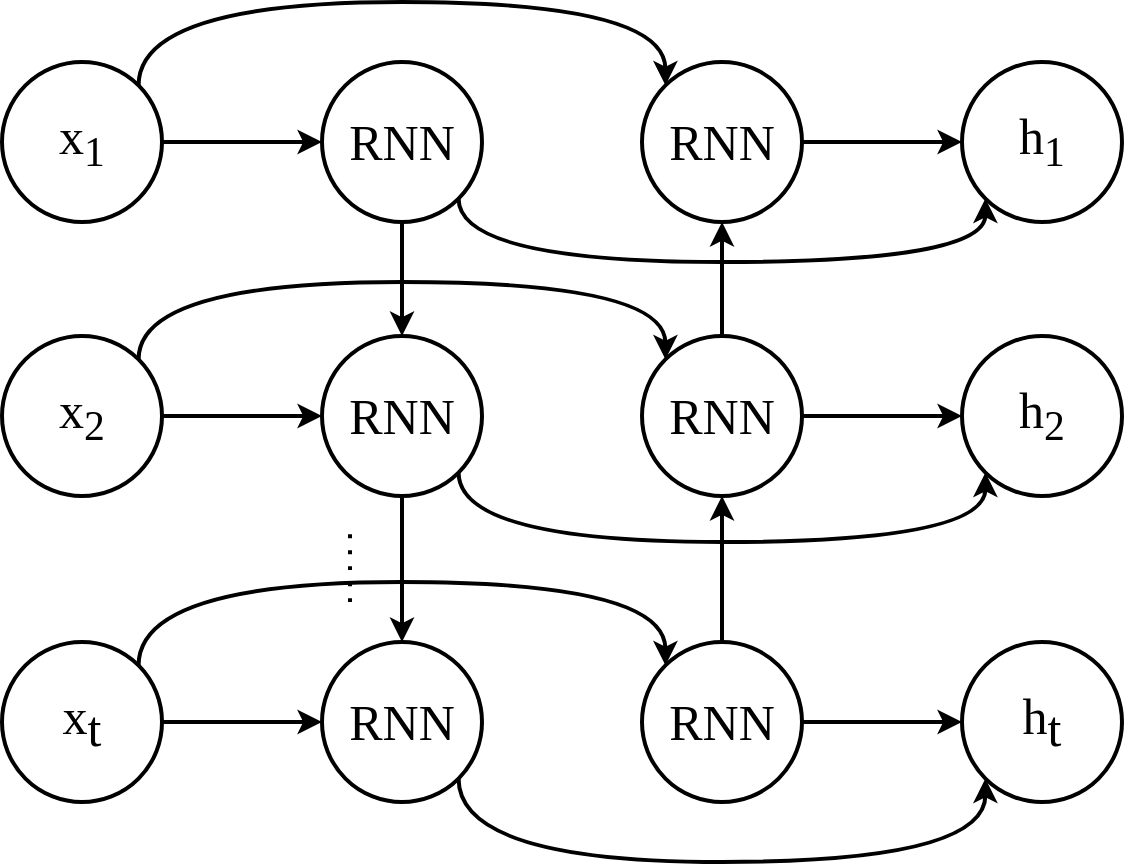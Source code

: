 <mxfile scale="10" border="0">
    <diagram id="jXSr1_TP0lntF0pmlJ-g" name="第 1 页">
        <mxGraphModel dx="1050" dy="613" grid="1" gridSize="10" guides="1" tooltips="1" connect="1" arrows="1" fold="1" page="1" pageScale="1" pageWidth="827" pageHeight="1169" math="0" shadow="0">
            <root>
                <mxCell id="0"/>
                <mxCell id="1" parent="0"/>
                <mxCell id="13" value="" style="edgeStyle=none;html=1;fontSize=25;fontFamily=Times New Roman;strokeWidth=2;" parent="1" source="14" target="16" edge="1">
                    <mxGeometry relative="1" as="geometry"/>
                </mxCell>
                <mxCell id="57" style="edgeStyle=orthogonalEdgeStyle;curved=1;html=1;exitX=1;exitY=0;exitDx=0;exitDy=0;entryX=0;entryY=0;entryDx=0;entryDy=0;strokeWidth=2;" parent="1" source="14" target="44" edge="1">
                    <mxGeometry relative="1" as="geometry">
                        <Array as="points">
                            <mxPoint x="188" y="280"/>
                            <mxPoint x="452" y="280"/>
                        </Array>
                    </mxGeometry>
                </mxCell>
                <mxCell id="14" value="x&lt;span style=&quot;font-size: 25px&quot;&gt;&lt;sub&gt;1&lt;/sub&gt;&lt;/span&gt;" style="ellipse;whiteSpace=wrap;html=1;aspect=fixed;fontSize=25;fontFamily=Times New Roman;strokeWidth=2;" parent="1" vertex="1">
                    <mxGeometry x="120" y="310" width="80" height="80" as="geometry"/>
                </mxCell>
                <mxCell id="34" style="edgeStyle=orthogonalEdgeStyle;curved=1;html=1;exitX=0.5;exitY=1;exitDx=0;exitDy=0;entryX=0.5;entryY=0;entryDx=0;entryDy=0;fontFamily=Times New Roman;fontSize=28;elbow=vertical;strokeWidth=2;" parent="1" source="16" target="22" edge="1">
                    <mxGeometry relative="1" as="geometry"/>
                </mxCell>
                <mxCell id="58" style="edgeStyle=orthogonalEdgeStyle;curved=1;html=1;exitX=1;exitY=1;exitDx=0;exitDy=0;entryX=0;entryY=1;entryDx=0;entryDy=0;strokeWidth=2;" parent="1" source="16" target="17" edge="1">
                    <mxGeometry relative="1" as="geometry">
                        <Array as="points">
                            <mxPoint x="348" y="410"/>
                            <mxPoint x="612" y="410"/>
                        </Array>
                    </mxGeometry>
                </mxCell>
                <mxCell id="16" value="RNN" style="ellipse;whiteSpace=wrap;html=1;aspect=fixed;fontSize=25;fontFamily=Times New Roman;strokeWidth=2;" parent="1" vertex="1">
                    <mxGeometry x="280" y="310" width="80" height="80" as="geometry"/>
                </mxCell>
                <mxCell id="17" value="h&lt;span style=&quot;font-size: 25px&quot;&gt;&lt;sub&gt;1&lt;/sub&gt;&lt;/span&gt;" style="ellipse;whiteSpace=wrap;html=1;aspect=fixed;fontSize=25;fontFamily=Times New Roman;strokeWidth=2;" parent="1" vertex="1">
                    <mxGeometry x="600" y="310" width="80" height="80" as="geometry"/>
                </mxCell>
                <mxCell id="19" value="" style="edgeStyle=none;html=1;fontSize=25;fontFamily=Times New Roman;strokeWidth=2;" parent="1" source="20" target="22" edge="1">
                    <mxGeometry relative="1" as="geometry"/>
                </mxCell>
                <mxCell id="56" style="edgeStyle=orthogonalEdgeStyle;curved=1;html=1;exitX=1;exitY=0;exitDx=0;exitDy=0;entryX=0;entryY=0;entryDx=0;entryDy=0;strokeWidth=2;" parent="1" source="20" target="46" edge="1">
                    <mxGeometry relative="1" as="geometry">
                        <Array as="points">
                            <mxPoint x="188" y="420"/>
                            <mxPoint x="452" y="420"/>
                        </Array>
                    </mxGeometry>
                </mxCell>
                <mxCell id="20" value="x&lt;span style=&quot;font-size: 25px&quot;&gt;&lt;sub&gt;2&lt;/sub&gt;&lt;/span&gt;" style="ellipse;whiteSpace=wrap;html=1;aspect=fixed;fontSize=25;fontFamily=Times New Roman;strokeWidth=2;" parent="1" vertex="1">
                    <mxGeometry x="120" y="447" width="80" height="80" as="geometry"/>
                </mxCell>
                <mxCell id="35" style="edgeStyle=orthogonalEdgeStyle;curved=1;html=1;exitX=0.5;exitY=1;exitDx=0;exitDy=0;entryX=0.5;entryY=0;entryDx=0;entryDy=0;fontFamily=Times New Roman;fontSize=28;elbow=vertical;strokeWidth=2;" parent="1" source="22" target="27" edge="1">
                    <mxGeometry relative="1" as="geometry"/>
                </mxCell>
                <mxCell id="59" style="edgeStyle=orthogonalEdgeStyle;curved=1;html=1;exitX=1;exitY=1;exitDx=0;exitDy=0;entryX=0;entryY=1;entryDx=0;entryDy=0;strokeWidth=2;" parent="1" source="22" target="23" edge="1">
                    <mxGeometry relative="1" as="geometry">
                        <Array as="points">
                            <mxPoint x="348" y="550"/>
                            <mxPoint x="612" y="550"/>
                        </Array>
                    </mxGeometry>
                </mxCell>
                <mxCell id="22" value="RNN" style="ellipse;whiteSpace=wrap;html=1;aspect=fixed;fontSize=25;fontFamily=Times New Roman;strokeWidth=2;" parent="1" vertex="1">
                    <mxGeometry x="280" y="447" width="80" height="80" as="geometry"/>
                </mxCell>
                <mxCell id="23" value="h&lt;span style=&quot;font-size: 25px&quot;&gt;&lt;sub&gt;2&lt;/sub&gt;&lt;/span&gt;" style="ellipse;whiteSpace=wrap;html=1;aspect=fixed;fontSize=25;fontFamily=Times New Roman;strokeWidth=2;" parent="1" vertex="1">
                    <mxGeometry x="600" y="447" width="80" height="80" as="geometry"/>
                </mxCell>
                <mxCell id="24" value="" style="edgeStyle=none;html=1;fontSize=25;fontFamily=Times New Roman;strokeWidth=2;" parent="1" source="25" target="27" edge="1">
                    <mxGeometry relative="1" as="geometry"/>
                </mxCell>
                <mxCell id="54" style="edgeStyle=orthogonalEdgeStyle;html=1;exitX=1;exitY=0;exitDx=0;exitDy=0;entryX=0;entryY=0;entryDx=0;entryDy=0;curved=1;strokeWidth=2;" parent="1" source="25" target="47" edge="1">
                    <mxGeometry relative="1" as="geometry">
                        <Array as="points">
                            <mxPoint x="188" y="570"/>
                            <mxPoint x="452" y="570"/>
                        </Array>
                    </mxGeometry>
                </mxCell>
                <mxCell id="25" value="x&lt;sub style=&quot;font-size: 25px;&quot;&gt;t&lt;/sub&gt;" style="ellipse;whiteSpace=wrap;html=1;aspect=fixed;fontSize=25;fontFamily=Times New Roman;strokeWidth=2;" parent="1" vertex="1">
                    <mxGeometry x="120" y="600" width="80" height="80" as="geometry"/>
                </mxCell>
                <mxCell id="60" style="edgeStyle=orthogonalEdgeStyle;curved=1;html=1;exitX=1;exitY=1;exitDx=0;exitDy=0;entryX=0;entryY=1;entryDx=0;entryDy=0;strokeWidth=2;" parent="1" source="27" target="28" edge="1">
                    <mxGeometry relative="1" as="geometry">
                        <Array as="points">
                            <mxPoint x="348" y="710"/>
                            <mxPoint x="612" y="710"/>
                        </Array>
                    </mxGeometry>
                </mxCell>
                <mxCell id="27" value="RNN" style="ellipse;whiteSpace=wrap;html=1;aspect=fixed;fontSize=25;fontFamily=Times New Roman;strokeWidth=2;" parent="1" vertex="1">
                    <mxGeometry x="280" y="600" width="80" height="80" as="geometry"/>
                </mxCell>
                <mxCell id="28" value="h&lt;sub style=&quot;font-size: 25px&quot;&gt;t&lt;/sub&gt;" style="ellipse;whiteSpace=wrap;html=1;aspect=fixed;fontSize=25;fontFamily=Times New Roman;strokeWidth=2;" parent="1" vertex="1">
                    <mxGeometry x="600" y="600" width="80" height="80" as="geometry"/>
                </mxCell>
                <mxCell id="36" value="" style="endArrow=none;dashed=1;html=1;dashPattern=1 3;strokeWidth=2;fontFamily=Times New Roman;fontSize=28;curved=1;elbow=vertical;" parent="1" edge="1">
                    <mxGeometry width="50" height="50" relative="1" as="geometry">
                        <mxPoint x="294" y="580" as="sourcePoint"/>
                        <mxPoint x="294" y="540" as="targetPoint"/>
                    </mxGeometry>
                </mxCell>
                <mxCell id="51" style="edgeStyle=none;html=1;exitX=1;exitY=0.5;exitDx=0;exitDy=0;entryX=0;entryY=0.5;entryDx=0;entryDy=0;strokeWidth=2;" parent="1" source="44" target="17" edge="1">
                    <mxGeometry relative="1" as="geometry"/>
                </mxCell>
                <mxCell id="44" value="RNN" style="ellipse;whiteSpace=wrap;html=1;aspect=fixed;fontSize=25;fontFamily=Times New Roman;strokeWidth=2;" parent="1" vertex="1">
                    <mxGeometry x="440" y="310" width="80" height="80" as="geometry"/>
                </mxCell>
                <mxCell id="50" style="edgeStyle=none;html=1;exitX=0.5;exitY=0;exitDx=0;exitDy=0;entryX=0.5;entryY=1;entryDx=0;entryDy=0;strokeWidth=2;" parent="1" source="46" target="44" edge="1">
                    <mxGeometry relative="1" as="geometry"/>
                </mxCell>
                <mxCell id="52" style="edgeStyle=none;html=1;exitX=1;exitY=0.5;exitDx=0;exitDy=0;entryX=0;entryY=0.5;entryDx=0;entryDy=0;strokeWidth=2;" parent="1" source="46" target="23" edge="1">
                    <mxGeometry relative="1" as="geometry"/>
                </mxCell>
                <mxCell id="46" value="RNN" style="ellipse;whiteSpace=wrap;html=1;aspect=fixed;fontSize=25;fontFamily=Times New Roman;strokeWidth=2;" parent="1" vertex="1">
                    <mxGeometry x="440" y="447" width="80" height="80" as="geometry"/>
                </mxCell>
                <mxCell id="49" style="edgeStyle=none;html=1;exitX=0.5;exitY=0;exitDx=0;exitDy=0;entryX=0.5;entryY=1;entryDx=0;entryDy=0;strokeWidth=2;" parent="1" source="47" target="46" edge="1">
                    <mxGeometry relative="1" as="geometry"/>
                </mxCell>
                <mxCell id="53" style="edgeStyle=none;html=1;exitX=1;exitY=0.5;exitDx=0;exitDy=0;entryX=0;entryY=0.5;entryDx=0;entryDy=0;strokeWidth=2;" parent="1" source="47" target="28" edge="1">
                    <mxGeometry relative="1" as="geometry"/>
                </mxCell>
                <mxCell id="47" value="RNN" style="ellipse;whiteSpace=wrap;html=1;aspect=fixed;fontSize=25;fontFamily=Times New Roman;strokeWidth=2;" parent="1" vertex="1">
                    <mxGeometry x="440" y="600" width="80" height="80" as="geometry"/>
                </mxCell>
            </root>
        </mxGraphModel>
    </diagram>
</mxfile>